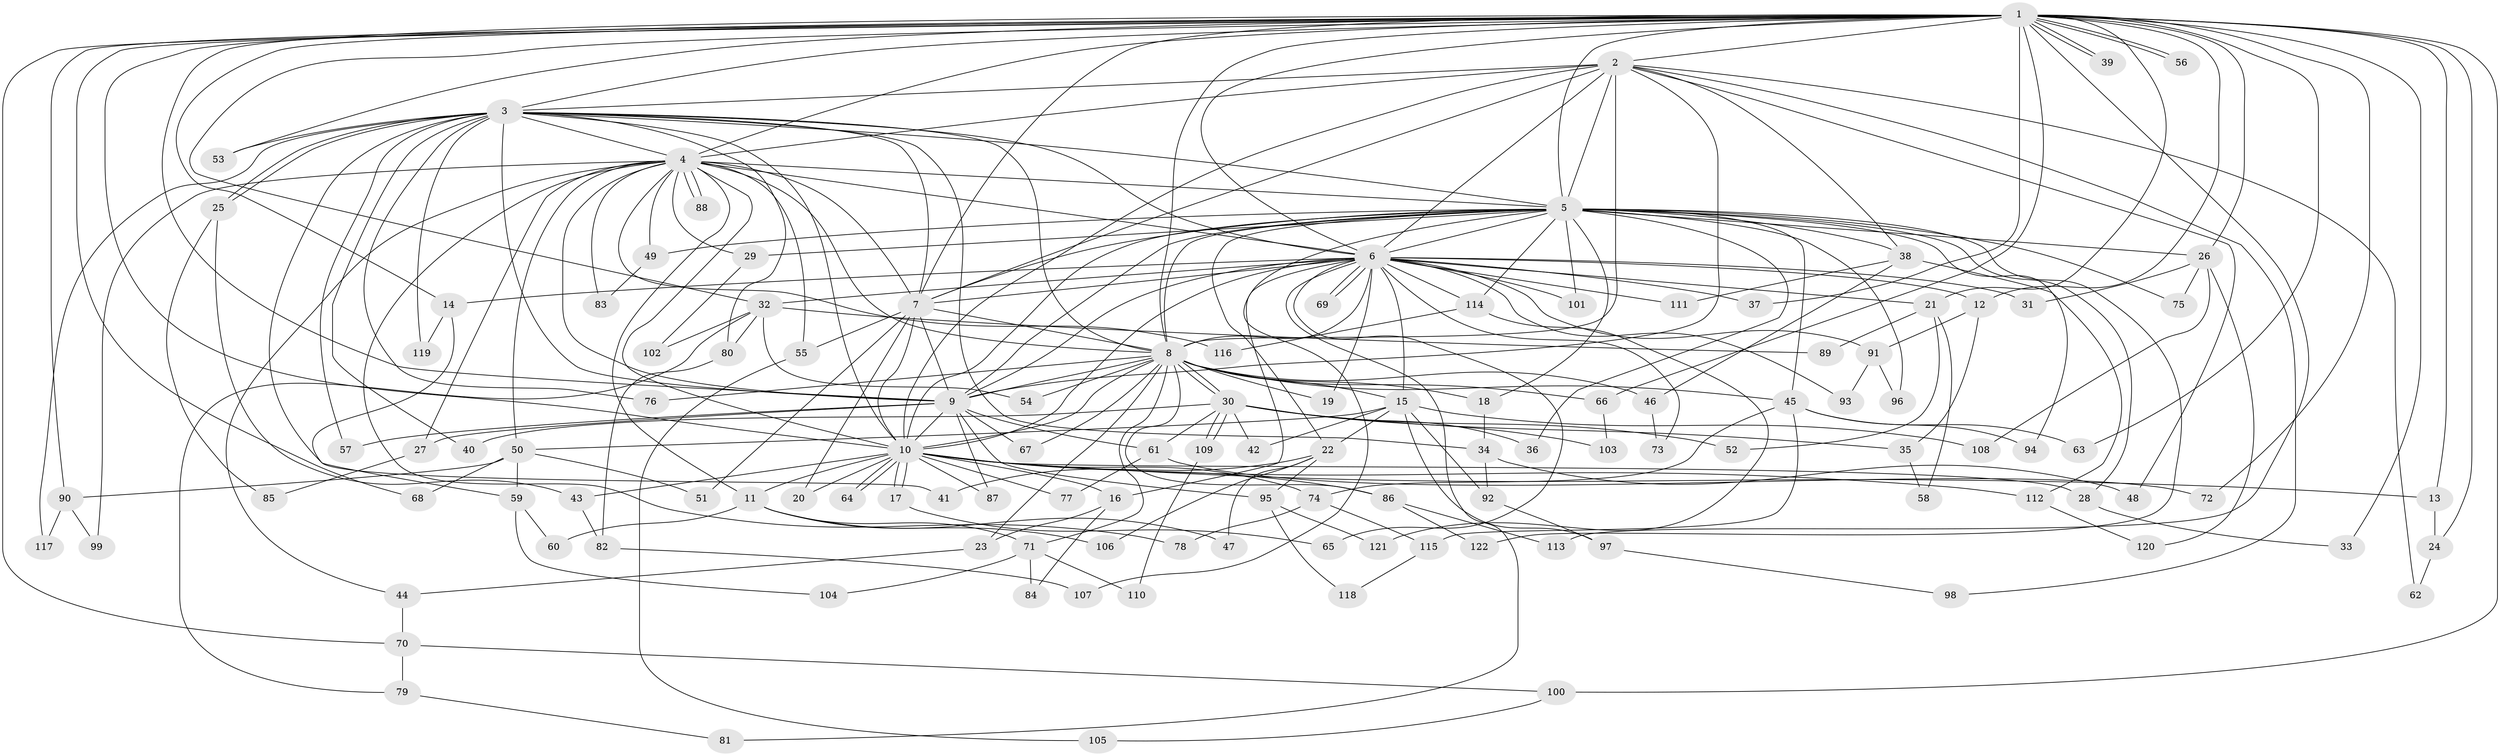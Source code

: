 // Generated by graph-tools (version 1.1) at 2025/35/03/09/25 02:35:02]
// undirected, 122 vertices, 269 edges
graph export_dot {
graph [start="1"]
  node [color=gray90,style=filled];
  1;
  2;
  3;
  4;
  5;
  6;
  7;
  8;
  9;
  10;
  11;
  12;
  13;
  14;
  15;
  16;
  17;
  18;
  19;
  20;
  21;
  22;
  23;
  24;
  25;
  26;
  27;
  28;
  29;
  30;
  31;
  32;
  33;
  34;
  35;
  36;
  37;
  38;
  39;
  40;
  41;
  42;
  43;
  44;
  45;
  46;
  47;
  48;
  49;
  50;
  51;
  52;
  53;
  54;
  55;
  56;
  57;
  58;
  59;
  60;
  61;
  62;
  63;
  64;
  65;
  66;
  67;
  68;
  69;
  70;
  71;
  72;
  73;
  74;
  75;
  76;
  77;
  78;
  79;
  80;
  81;
  82;
  83;
  84;
  85;
  86;
  87;
  88;
  89;
  90;
  91;
  92;
  93;
  94;
  95;
  96;
  97;
  98;
  99;
  100;
  101;
  102;
  103;
  104;
  105;
  106;
  107;
  108;
  109;
  110;
  111;
  112;
  113;
  114;
  115;
  116;
  117;
  118;
  119;
  120;
  121;
  122;
  1 -- 2;
  1 -- 3;
  1 -- 4;
  1 -- 5;
  1 -- 6;
  1 -- 7;
  1 -- 8;
  1 -- 9;
  1 -- 10;
  1 -- 12;
  1 -- 13;
  1 -- 14;
  1 -- 21;
  1 -- 24;
  1 -- 26;
  1 -- 32;
  1 -- 33;
  1 -- 37;
  1 -- 39;
  1 -- 39;
  1 -- 53;
  1 -- 56;
  1 -- 56;
  1 -- 63;
  1 -- 66;
  1 -- 68;
  1 -- 70;
  1 -- 72;
  1 -- 90;
  1 -- 100;
  1 -- 113;
  2 -- 3;
  2 -- 4;
  2 -- 5;
  2 -- 6;
  2 -- 7;
  2 -- 8;
  2 -- 9;
  2 -- 10;
  2 -- 38;
  2 -- 48;
  2 -- 62;
  2 -- 98;
  3 -- 4;
  3 -- 5;
  3 -- 6;
  3 -- 7;
  3 -- 8;
  3 -- 9;
  3 -- 10;
  3 -- 25;
  3 -- 25;
  3 -- 34;
  3 -- 40;
  3 -- 41;
  3 -- 53;
  3 -- 57;
  3 -- 76;
  3 -- 80;
  3 -- 117;
  3 -- 119;
  4 -- 5;
  4 -- 6;
  4 -- 7;
  4 -- 8;
  4 -- 9;
  4 -- 10;
  4 -- 11;
  4 -- 27;
  4 -- 29;
  4 -- 44;
  4 -- 49;
  4 -- 50;
  4 -- 55;
  4 -- 78;
  4 -- 83;
  4 -- 88;
  4 -- 88;
  4 -- 99;
  4 -- 116;
  5 -- 6;
  5 -- 7;
  5 -- 8;
  5 -- 9;
  5 -- 10;
  5 -- 18;
  5 -- 22;
  5 -- 26;
  5 -- 28;
  5 -- 29;
  5 -- 36;
  5 -- 38;
  5 -- 45;
  5 -- 49;
  5 -- 75;
  5 -- 94;
  5 -- 96;
  5 -- 101;
  5 -- 107;
  5 -- 114;
  5 -- 122;
  6 -- 7;
  6 -- 8;
  6 -- 9;
  6 -- 10;
  6 -- 12;
  6 -- 14;
  6 -- 15;
  6 -- 16;
  6 -- 19;
  6 -- 21;
  6 -- 31;
  6 -- 32;
  6 -- 37;
  6 -- 65;
  6 -- 69;
  6 -- 69;
  6 -- 73;
  6 -- 81;
  6 -- 91;
  6 -- 93;
  6 -- 101;
  6 -- 111;
  6 -- 114;
  7 -- 8;
  7 -- 9;
  7 -- 10;
  7 -- 20;
  7 -- 51;
  7 -- 55;
  8 -- 9;
  8 -- 10;
  8 -- 15;
  8 -- 18;
  8 -- 19;
  8 -- 23;
  8 -- 30;
  8 -- 30;
  8 -- 45;
  8 -- 46;
  8 -- 54;
  8 -- 66;
  8 -- 67;
  8 -- 71;
  8 -- 76;
  8 -- 86;
  9 -- 10;
  9 -- 27;
  9 -- 57;
  9 -- 61;
  9 -- 67;
  9 -- 87;
  9 -- 95;
  10 -- 11;
  10 -- 13;
  10 -- 16;
  10 -- 17;
  10 -- 17;
  10 -- 20;
  10 -- 28;
  10 -- 43;
  10 -- 64;
  10 -- 64;
  10 -- 74;
  10 -- 77;
  10 -- 86;
  10 -- 87;
  10 -- 112;
  11 -- 47;
  11 -- 60;
  11 -- 71;
  11 -- 106;
  12 -- 35;
  12 -- 91;
  13 -- 24;
  14 -- 59;
  14 -- 119;
  15 -- 22;
  15 -- 42;
  15 -- 50;
  15 -- 92;
  15 -- 97;
  15 -- 108;
  16 -- 23;
  16 -- 84;
  17 -- 65;
  18 -- 34;
  21 -- 52;
  21 -- 58;
  21 -- 89;
  22 -- 41;
  22 -- 47;
  22 -- 95;
  22 -- 106;
  23 -- 44;
  24 -- 62;
  25 -- 43;
  25 -- 85;
  26 -- 31;
  26 -- 75;
  26 -- 108;
  26 -- 120;
  27 -- 85;
  28 -- 33;
  29 -- 102;
  30 -- 35;
  30 -- 36;
  30 -- 40;
  30 -- 42;
  30 -- 52;
  30 -- 61;
  30 -- 103;
  30 -- 109;
  30 -- 109;
  32 -- 54;
  32 -- 79;
  32 -- 80;
  32 -- 89;
  32 -- 102;
  34 -- 48;
  34 -- 92;
  35 -- 58;
  38 -- 46;
  38 -- 111;
  38 -- 112;
  43 -- 82;
  44 -- 70;
  45 -- 63;
  45 -- 74;
  45 -- 94;
  45 -- 115;
  46 -- 73;
  49 -- 83;
  50 -- 51;
  50 -- 59;
  50 -- 68;
  50 -- 90;
  55 -- 105;
  59 -- 60;
  59 -- 104;
  61 -- 72;
  61 -- 77;
  66 -- 103;
  70 -- 79;
  70 -- 100;
  71 -- 84;
  71 -- 104;
  71 -- 110;
  74 -- 78;
  74 -- 115;
  79 -- 81;
  80 -- 82;
  82 -- 107;
  86 -- 113;
  86 -- 122;
  90 -- 99;
  90 -- 117;
  91 -- 93;
  91 -- 96;
  92 -- 97;
  95 -- 118;
  95 -- 121;
  97 -- 98;
  100 -- 105;
  109 -- 110;
  112 -- 120;
  114 -- 116;
  114 -- 121;
  115 -- 118;
}
